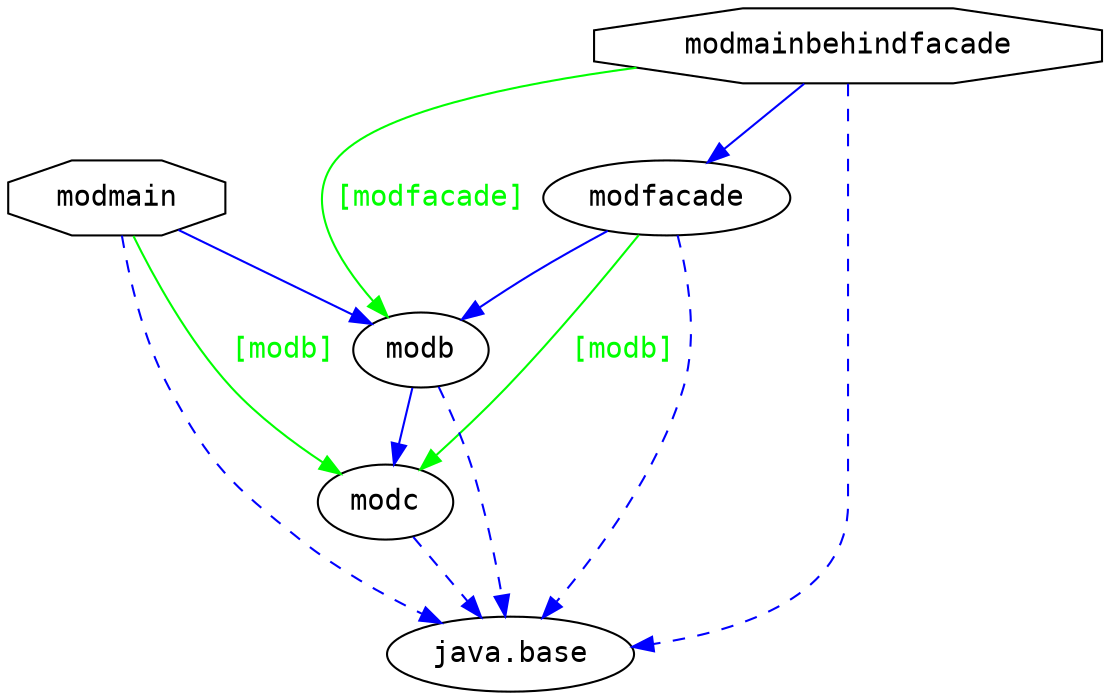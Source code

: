 # Created by depvis.JigsawDepVisualizer on Tue Oct 17 12:29:56 CEST 2017
digraph Java9_Dependency_Visualizer {
modfacade[fontname="Consolas",shape="ellipse",label="modfacade"];
modb[fontname="Consolas",shape="ellipse",label="modb"];
java_base[fontname="Consolas",shape="ellipse",label="java.base"];
modc[fontname="Consolas",shape="ellipse",label="modc"];
modmain[fontname="Consolas",shape="octagon",label="modmain"];
modmainbehindfacade[fontname="Consolas",shape="octagon",label="modmainbehindfacade"];
modfacade -> modb[color="#0000ff",fontname="Consolas",fontcolor="#0000ff",weight="8"]
modfacade -> java_base[color="#0000ff",fontname="Consolas",fontcolor="#0000ff",style="dashed",weight="16"]
modfacade -> modc[color="#00ff00",fontname="Consolas",fontcolor="#00ff00",weight="4",label="[modb]"]
modmain -> modb[color="#0000ff",fontname="Consolas",fontcolor="#0000ff",weight="8"]
modmain -> java_base[color="#0000ff",fontname="Consolas",fontcolor="#0000ff",style="dashed",weight="16"]
modmain -> modc[color="#00ff00",fontname="Consolas",fontcolor="#00ff00",weight="4",label="[modb]"]
modmainbehindfacade -> modfacade[color="#0000ff",fontname="Consolas",fontcolor="#0000ff",weight="8"]
modmainbehindfacade -> java_base[color="#0000ff",fontname="Consolas",fontcolor="#0000ff",style="dashed",weight="16"]
modmainbehindfacade -> modb[color="#00ff00",fontname="Consolas",fontcolor="#00ff00",weight="4",label="[modfacade]"]
modc -> java_base[color="#0000ff",fontname="Consolas",fontcolor="#0000ff",style="dashed",weight="16"]
modb -> modc[color="#0000ff",fontname="Consolas",fontcolor="#0000ff",weight="8"]
modb -> java_base[color="#0000ff",fontname="Consolas",fontcolor="#0000ff",style="dashed",weight="16"]
}
